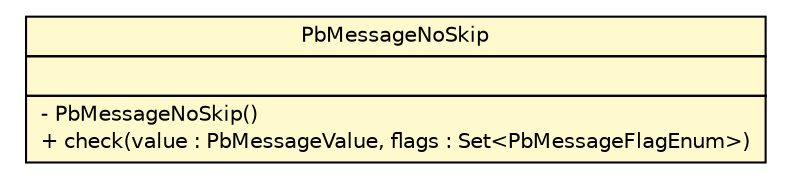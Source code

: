 #!/usr/local/bin/dot
#
# Class diagram 
# Generated by UMLGraph version R5_6 (http://www.umlgraph.org/)
#

digraph G {
	edge [fontname="Helvetica",fontsize=10,labelfontname="Helvetica",labelfontsize=10];
	node [fontname="Helvetica",fontsize=10,shape=plaintext];
	nodesep=0.25;
	ranksep=0.5;
	// org.ietf.nea.pb.validate.rules.PbMessageNoSkip
	c109063 [label=<<table title="org.ietf.nea.pb.validate.rules.PbMessageNoSkip" border="0" cellborder="1" cellspacing="0" cellpadding="2" port="p" bgcolor="lemonChiffon" href="./PbMessageNoSkip.html">
		<tr><td><table border="0" cellspacing="0" cellpadding="1">
<tr><td align="center" balign="center"> PbMessageNoSkip </td></tr>
		</table></td></tr>
		<tr><td><table border="0" cellspacing="0" cellpadding="1">
<tr><td align="left" balign="left">  </td></tr>
		</table></td></tr>
		<tr><td><table border="0" cellspacing="0" cellpadding="1">
<tr><td align="left" balign="left"> - PbMessageNoSkip() </td></tr>
<tr><td align="left" balign="left"> + check(value : PbMessageValue, flags : Set&lt;PbMessageFlagEnum&gt;) </td></tr>
		</table></td></tr>
		</table>>, URL="./PbMessageNoSkip.html", fontname="Helvetica", fontcolor="black", fontsize=10.0];
}

